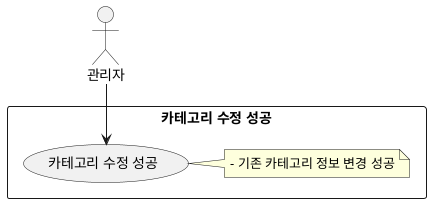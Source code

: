 @startuml
actor "관리자" as Admin

rectangle "카테고리 수정 성공" {
  usecase "카테고리 수정 성공" as UC3_2_success
  note right
  - 기존 카테고리 정보 변경 성공
  end note
}

Admin --> UC3_2_success
@enduml
